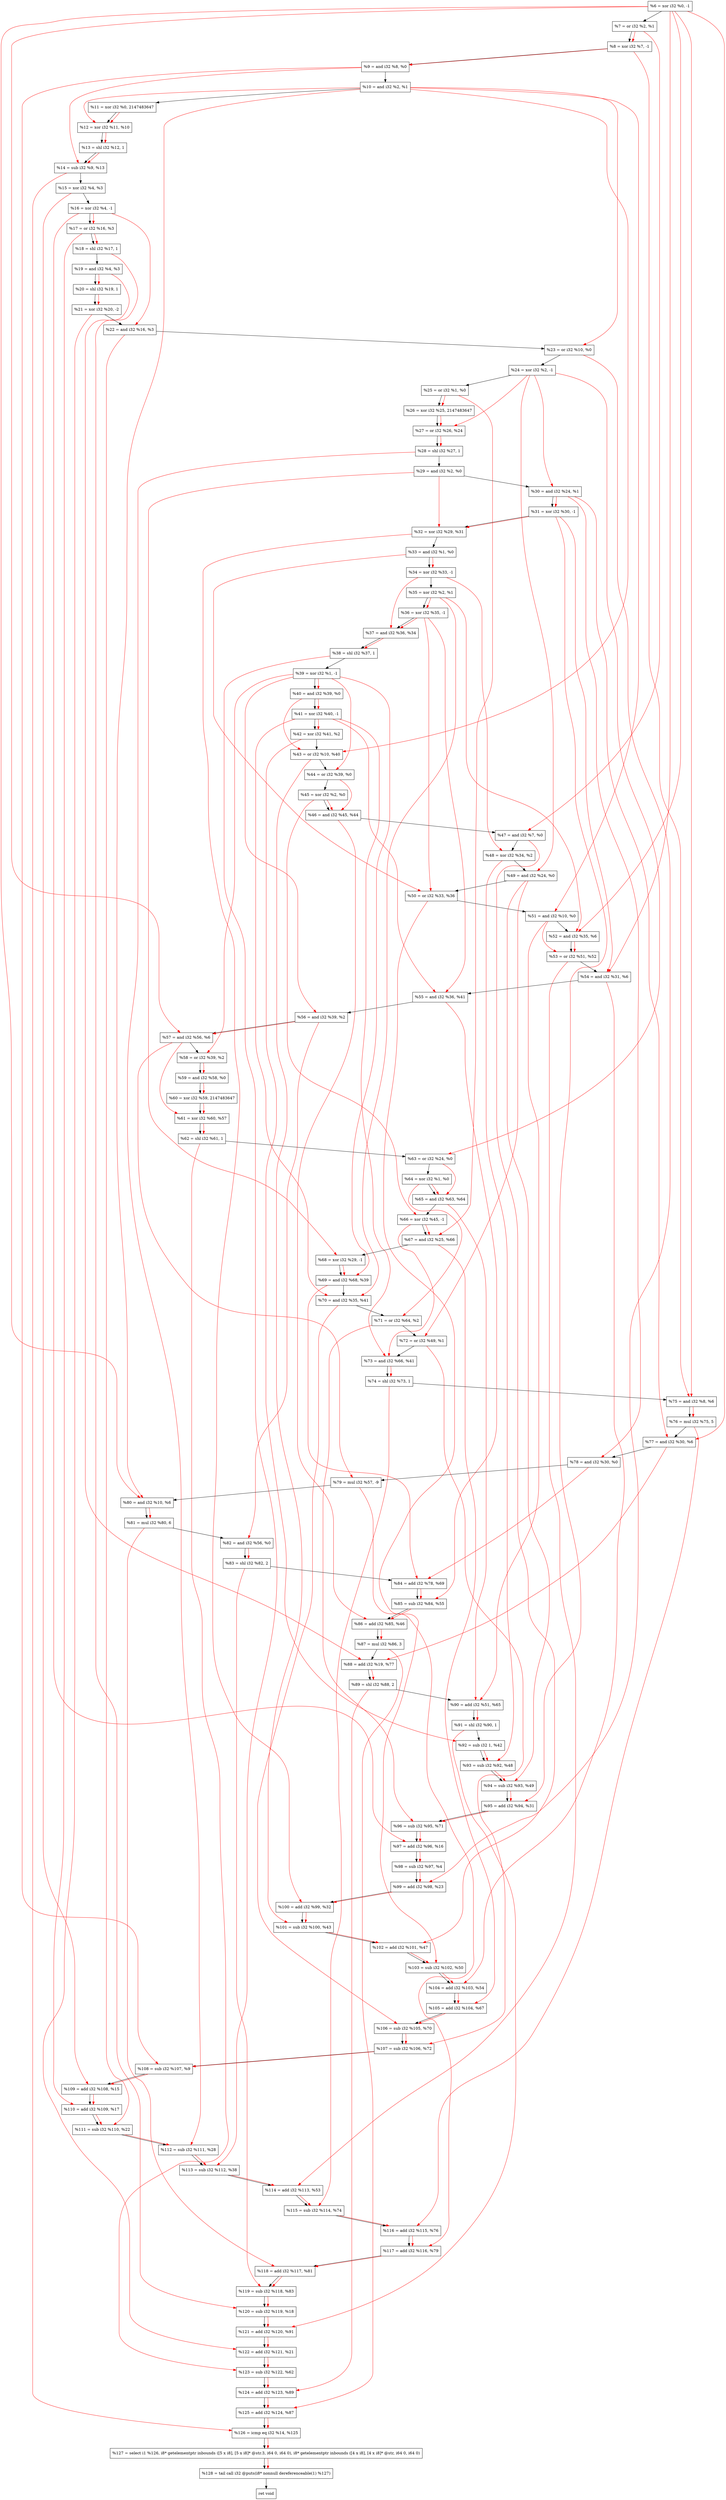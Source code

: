 digraph "DFG for'crackme' function" {
	Node0x10ed5d0[shape=record, label="  %6 = xor i32 %0, -1"];
	Node0x10ed640[shape=record, label="  %7 = or i32 %2, %1"];
	Node0x10ed6b0[shape=record, label="  %8 = xor i32 %7, -1"];
	Node0x10ed720[shape=record, label="  %9 = and i32 %8, %0"];
	Node0x10ed790[shape=record, label="  %10 = and i32 %2, %1"];
	Node0x10ed830[shape=record, label="  %11 = xor i32 %0, 2147483647"];
	Node0x10ed8a0[shape=record, label="  %12 = xor i32 %11, %10"];
	Node0x10ed940[shape=record, label="  %13 = shl i32 %12, 1"];
	Node0x10ed9b0[shape=record, label="  %14 = sub i32 %9, %13"];
	Node0x10eda20[shape=record, label="  %15 = xor i32 %4, %3"];
	Node0x10eda90[shape=record, label="  %16 = xor i32 %4, -1"];
	Node0x10edb00[shape=record, label="  %17 = or i32 %16, %3"];
	Node0x10edb70[shape=record, label="  %18 = shl i32 %17, 1"];
	Node0x10edbe0[shape=record, label="  %19 = and i32 %4, %3"];
	Node0x10edc50[shape=record, label="  %20 = shl i32 %19, 1"];
	Node0x10edcf0[shape=record, label="  %21 = xor i32 %20, -2"];
	Node0x10edd60[shape=record, label="  %22 = and i32 %16, %3"];
	Node0x10eddd0[shape=record, label="  %23 = or i32 %10, %0"];
	Node0x10ede40[shape=record, label="  %24 = xor i32 %2, -1"];
	Node0x10edeb0[shape=record, label="  %25 = or i32 %1, %0"];
	Node0x10edf20[shape=record, label="  %26 = xor i32 %25, 2147483647"];
	Node0x10edf90[shape=record, label="  %27 = or i32 %26, %24"];
	Node0x10ee000[shape=record, label="  %28 = shl i32 %27, 1"];
	Node0x10ee070[shape=record, label="  %29 = and i32 %2, %0"];
	Node0x10ee0e0[shape=record, label="  %30 = and i32 %24, %1"];
	Node0x10ee150[shape=record, label="  %31 = xor i32 %30, -1"];
	Node0x10ee1c0[shape=record, label="  %32 = xor i32 %29, %31"];
	Node0x10ee440[shape=record, label="  %33 = and i32 %1, %0"];
	Node0x10ee4b0[shape=record, label="  %34 = xor i32 %33, -1"];
	Node0x10ee520[shape=record, label="  %35 = xor i32 %2, %1"];
	Node0x10ee590[shape=record, label="  %36 = xor i32 %35, -1"];
	Node0x10ee600[shape=record, label="  %37 = and i32 %36, %34"];
	Node0x10ee670[shape=record, label="  %38 = shl i32 %37, 1"];
	Node0x10ee6e0[shape=record, label="  %39 = xor i32 %1, -1"];
	Node0x10ee750[shape=record, label="  %40 = and i32 %39, %0"];
	Node0x10ee7c0[shape=record, label="  %41 = xor i32 %40, -1"];
	Node0x10ee830[shape=record, label="  %42 = xor i32 %41, %2"];
	Node0x10ee8a0[shape=record, label="  %43 = or i32 %10, %40"];
	Node0x10ee910[shape=record, label="  %44 = or i32 %39, %0"];
	Node0x10ee980[shape=record, label="  %45 = xor i32 %2, %0"];
	Node0x10ee9f0[shape=record, label="  %46 = and i32 %45, %44"];
	Node0x10eea60[shape=record, label="  %47 = and i32 %7, %0"];
	Node0x10eead0[shape=record, label="  %48 = xor i32 %34, %2"];
	Node0x10eeb40[shape=record, label="  %49 = and i32 %24, %0"];
	Node0x10eebb0[shape=record, label="  %50 = or i32 %33, %36"];
	Node0x10eec20[shape=record, label="  %51 = and i32 %10, %0"];
	Node0x10eec90[shape=record, label="  %52 = and i32 %35, %6"];
	Node0x10eed00[shape=record, label="  %53 = or i32 %51, %52"];
	Node0x10eed70[shape=record, label="  %54 = and i32 %31, %6"];
	Node0x10eede0[shape=record, label="  %55 = and i32 %36, %41"];
	Node0x10eee50[shape=record, label="  %56 = and i32 %39, %2"];
	Node0x10eeec0[shape=record, label="  %57 = and i32 %56, %6"];
	Node0x10eef30[shape=record, label="  %58 = or i32 %39, %2"];
	Node0x10eefa0[shape=record, label="  %59 = and i32 %58, %0"];
	Node0x10ef010[shape=record, label="  %60 = xor i32 %59, 2147483647"];
	Node0x10ef080[shape=record, label="  %61 = xor i32 %60, %57"];
	Node0x10ef0f0[shape=record, label="  %62 = shl i32 %61, 1"];
	Node0x10ef160[shape=record, label="  %63 = or i32 %24, %0"];
	Node0x10ef1d0[shape=record, label="  %64 = xor i32 %1, %0"];
	Node0x10ef650[shape=record, label="  %65 = and i32 %63, %64"];
	Node0x10ef6c0[shape=record, label="  %66 = xor i32 %45, -1"];
	Node0x10ef730[shape=record, label="  %67 = and i32 %25, %66"];
	Node0x10ef7a0[shape=record, label="  %68 = xor i32 %29, -1"];
	Node0x10ef810[shape=record, label="  %69 = and i32 %68, %39"];
	Node0x10ef880[shape=record, label="  %70 = and i32 %35, %41"];
	Node0x10ef8f0[shape=record, label="  %71 = or i32 %64, %2"];
	Node0x10ef960[shape=record, label="  %72 = or i32 %49, %1"];
	Node0x10ef9d0[shape=record, label="  %73 = and i32 %66, %41"];
	Node0x10efa40[shape=record, label="  %74 = shl i32 %73, 1"];
	Node0x10efab0[shape=record, label="  %75 = and i32 %8, %6"];
	Node0x10efb50[shape=record, label="  %76 = mul i32 %75, 5"];
	Node0x10efbc0[shape=record, label="  %77 = and i32 %30, %6"];
	Node0x10efc30[shape=record, label="  %78 = and i32 %30, %0"];
	Node0x10efcd0[shape=record, label="  %79 = mul i32 %57, -9"];
	Node0x10efd40[shape=record, label="  %80 = and i32 %10, %6"];
	Node0x10efde0[shape=record, label="  %81 = mul i32 %80, 6"];
	Node0x10efe50[shape=record, label="  %82 = and i32 %56, %0"];
	Node0x10efef0[shape=record, label="  %83 = shl i32 %82, 2"];
	Node0x10eff60[shape=record, label="  %84 = add i32 %78, %69"];
	Node0x10effd0[shape=record, label="  %85 = sub i32 %84, %55"];
	Node0x10f0040[shape=record, label="  %86 = add i32 %85, %46"];
	Node0x10f00e0[shape=record, label="  %87 = mul i32 %86, 3"];
	Node0x10f0150[shape=record, label="  %88 = add i32 %19, %77"];
	Node0x10f01c0[shape=record, label="  %89 = shl i32 %88, 2"];
	Node0x10f0230[shape=record, label="  %90 = add i32 %51, %65"];
	Node0x10f02a0[shape=record, label="  %91 = shl i32 %90, 1"];
	Node0x10f0310[shape=record, label="  %92 = sub i32 1, %42"];
	Node0x10f0380[shape=record, label="  %93 = sub i32 %92, %48"];
	Node0x10f03f0[shape=record, label="  %94 = sub i32 %93, %49"];
	Node0x10f0460[shape=record, label="  %95 = add i32 %94, %31"];
	Node0x10f04d0[shape=record, label="  %96 = sub i32 %95, %71"];
	Node0x10f0540[shape=record, label="  %97 = add i32 %96, %16"];
	Node0x10f05b0[shape=record, label="  %98 = sub i32 %97, %4"];
	Node0x10f0620[shape=record, label="  %99 = add i32 %98, %23"];
	Node0x10f0690[shape=record, label="  %100 = add i32 %99, %32"];
	Node0x10f0700[shape=record, label="  %101 = sub i32 %100, %43"];
	Node0x10f0770[shape=record, label="  %102 = add i32 %101, %47"];
	Node0x10f07e0[shape=record, label="  %103 = sub i32 %102, %50"];
	Node0x10f0850[shape=record, label="  %104 = add i32 %103, %54"];
	Node0x10f08c0[shape=record, label="  %105 = add i32 %104, %67"];
	Node0x10f0930[shape=record, label="  %106 = sub i32 %105, %70"];
	Node0x10f09a0[shape=record, label="  %107 = sub i32 %106, %72"];
	Node0x10f0a10[shape=record, label="  %108 = sub i32 %107, %9"];
	Node0x10f0a80[shape=record, label="  %109 = add i32 %108, %15"];
	Node0x10f0af0[shape=record, label="  %110 = add i32 %109, %17"];
	Node0x10f0b60[shape=record, label="  %111 = sub i32 %110, %22"];
	Node0x10f0bd0[shape=record, label="  %112 = sub i32 %111, %28"];
	Node0x10f0c40[shape=record, label="  %113 = sub i32 %112, %38"];
	Node0x10f0cb0[shape=record, label="  %114 = add i32 %113, %53"];
	Node0x10f0d20[shape=record, label="  %115 = sub i32 %114, %74"];
	Node0x10f0d90[shape=record, label="  %116 = add i32 %115, %76"];
	Node0x10f0e00[shape=record, label="  %117 = add i32 %116, %79"];
	Node0x10f0e70[shape=record, label="  %118 = add i32 %117, %81"];
	Node0x10f0ee0[shape=record, label="  %119 = sub i32 %118, %83"];
	Node0x10f0f50[shape=record, label="  %120 = sub i32 %119, %18"];
	Node0x10f0fc0[shape=record, label="  %121 = add i32 %120, %91"];
	Node0x10f1030[shape=record, label="  %122 = add i32 %121, %21"];
	Node0x10f10a0[shape=record, label="  %123 = sub i32 %122, %62"];
	Node0x10f1110[shape=record, label="  %124 = add i32 %123, %89"];
	Node0x10f1180[shape=record, label="  %125 = add i32 %124, %87"];
	Node0x10f11f0[shape=record, label="  %126 = icmp eq i32 %14, %125"];
	Node0x108d268[shape=record, label="  %127 = select i1 %126, i8* getelementptr inbounds ([5 x i8], [5 x i8]* @str.3, i64 0, i64 0), i8* getelementptr inbounds ([4 x i8], [4 x i8]* @str, i64 0, i64 0)"];
	Node0x10f1480[shape=record, label="  %128 = tail call i32 @puts(i8* nonnull dereferenceable(1) %127)"];
	Node0x10f1ce0[shape=record, label="  ret void"];
	Node0x10ed5d0 -> Node0x10ed640;
	Node0x10ed640 -> Node0x10ed6b0;
	Node0x10ed6b0 -> Node0x10ed720;
	Node0x10ed720 -> Node0x10ed790;
	Node0x10ed790 -> Node0x10ed830;
	Node0x10ed830 -> Node0x10ed8a0;
	Node0x10ed8a0 -> Node0x10ed940;
	Node0x10ed940 -> Node0x10ed9b0;
	Node0x10ed9b0 -> Node0x10eda20;
	Node0x10eda20 -> Node0x10eda90;
	Node0x10eda90 -> Node0x10edb00;
	Node0x10edb00 -> Node0x10edb70;
	Node0x10edb70 -> Node0x10edbe0;
	Node0x10edbe0 -> Node0x10edc50;
	Node0x10edc50 -> Node0x10edcf0;
	Node0x10edcf0 -> Node0x10edd60;
	Node0x10edd60 -> Node0x10eddd0;
	Node0x10eddd0 -> Node0x10ede40;
	Node0x10ede40 -> Node0x10edeb0;
	Node0x10edeb0 -> Node0x10edf20;
	Node0x10edf20 -> Node0x10edf90;
	Node0x10edf90 -> Node0x10ee000;
	Node0x10ee000 -> Node0x10ee070;
	Node0x10ee070 -> Node0x10ee0e0;
	Node0x10ee0e0 -> Node0x10ee150;
	Node0x10ee150 -> Node0x10ee1c0;
	Node0x10ee1c0 -> Node0x10ee440;
	Node0x10ee440 -> Node0x10ee4b0;
	Node0x10ee4b0 -> Node0x10ee520;
	Node0x10ee520 -> Node0x10ee590;
	Node0x10ee590 -> Node0x10ee600;
	Node0x10ee600 -> Node0x10ee670;
	Node0x10ee670 -> Node0x10ee6e0;
	Node0x10ee6e0 -> Node0x10ee750;
	Node0x10ee750 -> Node0x10ee7c0;
	Node0x10ee7c0 -> Node0x10ee830;
	Node0x10ee830 -> Node0x10ee8a0;
	Node0x10ee8a0 -> Node0x10ee910;
	Node0x10ee910 -> Node0x10ee980;
	Node0x10ee980 -> Node0x10ee9f0;
	Node0x10ee9f0 -> Node0x10eea60;
	Node0x10eea60 -> Node0x10eead0;
	Node0x10eead0 -> Node0x10eeb40;
	Node0x10eeb40 -> Node0x10eebb0;
	Node0x10eebb0 -> Node0x10eec20;
	Node0x10eec20 -> Node0x10eec90;
	Node0x10eec90 -> Node0x10eed00;
	Node0x10eed00 -> Node0x10eed70;
	Node0x10eed70 -> Node0x10eede0;
	Node0x10eede0 -> Node0x10eee50;
	Node0x10eee50 -> Node0x10eeec0;
	Node0x10eeec0 -> Node0x10eef30;
	Node0x10eef30 -> Node0x10eefa0;
	Node0x10eefa0 -> Node0x10ef010;
	Node0x10ef010 -> Node0x10ef080;
	Node0x10ef080 -> Node0x10ef0f0;
	Node0x10ef0f0 -> Node0x10ef160;
	Node0x10ef160 -> Node0x10ef1d0;
	Node0x10ef1d0 -> Node0x10ef650;
	Node0x10ef650 -> Node0x10ef6c0;
	Node0x10ef6c0 -> Node0x10ef730;
	Node0x10ef730 -> Node0x10ef7a0;
	Node0x10ef7a0 -> Node0x10ef810;
	Node0x10ef810 -> Node0x10ef880;
	Node0x10ef880 -> Node0x10ef8f0;
	Node0x10ef8f0 -> Node0x10ef960;
	Node0x10ef960 -> Node0x10ef9d0;
	Node0x10ef9d0 -> Node0x10efa40;
	Node0x10efa40 -> Node0x10efab0;
	Node0x10efab0 -> Node0x10efb50;
	Node0x10efb50 -> Node0x10efbc0;
	Node0x10efbc0 -> Node0x10efc30;
	Node0x10efc30 -> Node0x10efcd0;
	Node0x10efcd0 -> Node0x10efd40;
	Node0x10efd40 -> Node0x10efde0;
	Node0x10efde0 -> Node0x10efe50;
	Node0x10efe50 -> Node0x10efef0;
	Node0x10efef0 -> Node0x10eff60;
	Node0x10eff60 -> Node0x10effd0;
	Node0x10effd0 -> Node0x10f0040;
	Node0x10f0040 -> Node0x10f00e0;
	Node0x10f00e0 -> Node0x10f0150;
	Node0x10f0150 -> Node0x10f01c0;
	Node0x10f01c0 -> Node0x10f0230;
	Node0x10f0230 -> Node0x10f02a0;
	Node0x10f02a0 -> Node0x10f0310;
	Node0x10f0310 -> Node0x10f0380;
	Node0x10f0380 -> Node0x10f03f0;
	Node0x10f03f0 -> Node0x10f0460;
	Node0x10f0460 -> Node0x10f04d0;
	Node0x10f04d0 -> Node0x10f0540;
	Node0x10f0540 -> Node0x10f05b0;
	Node0x10f05b0 -> Node0x10f0620;
	Node0x10f0620 -> Node0x10f0690;
	Node0x10f0690 -> Node0x10f0700;
	Node0x10f0700 -> Node0x10f0770;
	Node0x10f0770 -> Node0x10f07e0;
	Node0x10f07e0 -> Node0x10f0850;
	Node0x10f0850 -> Node0x10f08c0;
	Node0x10f08c0 -> Node0x10f0930;
	Node0x10f0930 -> Node0x10f09a0;
	Node0x10f09a0 -> Node0x10f0a10;
	Node0x10f0a10 -> Node0x10f0a80;
	Node0x10f0a80 -> Node0x10f0af0;
	Node0x10f0af0 -> Node0x10f0b60;
	Node0x10f0b60 -> Node0x10f0bd0;
	Node0x10f0bd0 -> Node0x10f0c40;
	Node0x10f0c40 -> Node0x10f0cb0;
	Node0x10f0cb0 -> Node0x10f0d20;
	Node0x10f0d20 -> Node0x10f0d90;
	Node0x10f0d90 -> Node0x10f0e00;
	Node0x10f0e00 -> Node0x10f0e70;
	Node0x10f0e70 -> Node0x10f0ee0;
	Node0x10f0ee0 -> Node0x10f0f50;
	Node0x10f0f50 -> Node0x10f0fc0;
	Node0x10f0fc0 -> Node0x10f1030;
	Node0x10f1030 -> Node0x10f10a0;
	Node0x10f10a0 -> Node0x10f1110;
	Node0x10f1110 -> Node0x10f1180;
	Node0x10f1180 -> Node0x10f11f0;
	Node0x10f11f0 -> Node0x108d268;
	Node0x108d268 -> Node0x10f1480;
	Node0x10f1480 -> Node0x10f1ce0;
edge [color=red]
	Node0x10ed640 -> Node0x10ed6b0;
	Node0x10ed6b0 -> Node0x10ed720;
	Node0x10ed830 -> Node0x10ed8a0;
	Node0x10ed790 -> Node0x10ed8a0;
	Node0x10ed8a0 -> Node0x10ed940;
	Node0x10ed720 -> Node0x10ed9b0;
	Node0x10ed940 -> Node0x10ed9b0;
	Node0x10eda90 -> Node0x10edb00;
	Node0x10edb00 -> Node0x10edb70;
	Node0x10edbe0 -> Node0x10edc50;
	Node0x10edc50 -> Node0x10edcf0;
	Node0x10eda90 -> Node0x10edd60;
	Node0x10ed790 -> Node0x10eddd0;
	Node0x10edeb0 -> Node0x10edf20;
	Node0x10edf20 -> Node0x10edf90;
	Node0x10ede40 -> Node0x10edf90;
	Node0x10edf90 -> Node0x10ee000;
	Node0x10ede40 -> Node0x10ee0e0;
	Node0x10ee0e0 -> Node0x10ee150;
	Node0x10ee070 -> Node0x10ee1c0;
	Node0x10ee150 -> Node0x10ee1c0;
	Node0x10ee440 -> Node0x10ee4b0;
	Node0x10ee520 -> Node0x10ee590;
	Node0x10ee590 -> Node0x10ee600;
	Node0x10ee4b0 -> Node0x10ee600;
	Node0x10ee600 -> Node0x10ee670;
	Node0x10ee6e0 -> Node0x10ee750;
	Node0x10ee750 -> Node0x10ee7c0;
	Node0x10ee7c0 -> Node0x10ee830;
	Node0x10ed790 -> Node0x10ee8a0;
	Node0x10ee750 -> Node0x10ee8a0;
	Node0x10ee6e0 -> Node0x10ee910;
	Node0x10ee980 -> Node0x10ee9f0;
	Node0x10ee910 -> Node0x10ee9f0;
	Node0x10ed640 -> Node0x10eea60;
	Node0x10ee4b0 -> Node0x10eead0;
	Node0x10ede40 -> Node0x10eeb40;
	Node0x10ee440 -> Node0x10eebb0;
	Node0x10ee590 -> Node0x10eebb0;
	Node0x10ed790 -> Node0x10eec20;
	Node0x10ee520 -> Node0x10eec90;
	Node0x10ed5d0 -> Node0x10eec90;
	Node0x10eec20 -> Node0x10eed00;
	Node0x10eec90 -> Node0x10eed00;
	Node0x10ee150 -> Node0x10eed70;
	Node0x10ed5d0 -> Node0x10eed70;
	Node0x10ee590 -> Node0x10eede0;
	Node0x10ee7c0 -> Node0x10eede0;
	Node0x10ee6e0 -> Node0x10eee50;
	Node0x10eee50 -> Node0x10eeec0;
	Node0x10ed5d0 -> Node0x10eeec0;
	Node0x10ee6e0 -> Node0x10eef30;
	Node0x10eef30 -> Node0x10eefa0;
	Node0x10eefa0 -> Node0x10ef010;
	Node0x10ef010 -> Node0x10ef080;
	Node0x10eeec0 -> Node0x10ef080;
	Node0x10ef080 -> Node0x10ef0f0;
	Node0x10ede40 -> Node0x10ef160;
	Node0x10ef160 -> Node0x10ef650;
	Node0x10ef1d0 -> Node0x10ef650;
	Node0x10ee980 -> Node0x10ef6c0;
	Node0x10edeb0 -> Node0x10ef730;
	Node0x10ef6c0 -> Node0x10ef730;
	Node0x10ee070 -> Node0x10ef7a0;
	Node0x10ef7a0 -> Node0x10ef810;
	Node0x10ee6e0 -> Node0x10ef810;
	Node0x10ee520 -> Node0x10ef880;
	Node0x10ee7c0 -> Node0x10ef880;
	Node0x10ef1d0 -> Node0x10ef8f0;
	Node0x10eeb40 -> Node0x10ef960;
	Node0x10ef6c0 -> Node0x10ef9d0;
	Node0x10ee7c0 -> Node0x10ef9d0;
	Node0x10ef9d0 -> Node0x10efa40;
	Node0x10ed6b0 -> Node0x10efab0;
	Node0x10ed5d0 -> Node0x10efab0;
	Node0x10efab0 -> Node0x10efb50;
	Node0x10ee0e0 -> Node0x10efbc0;
	Node0x10ed5d0 -> Node0x10efbc0;
	Node0x10ee0e0 -> Node0x10efc30;
	Node0x10eeec0 -> Node0x10efcd0;
	Node0x10ed790 -> Node0x10efd40;
	Node0x10ed5d0 -> Node0x10efd40;
	Node0x10efd40 -> Node0x10efde0;
	Node0x10eee50 -> Node0x10efe50;
	Node0x10efe50 -> Node0x10efef0;
	Node0x10efc30 -> Node0x10eff60;
	Node0x10ef810 -> Node0x10eff60;
	Node0x10eff60 -> Node0x10effd0;
	Node0x10eede0 -> Node0x10effd0;
	Node0x10effd0 -> Node0x10f0040;
	Node0x10ee9f0 -> Node0x10f0040;
	Node0x10f0040 -> Node0x10f00e0;
	Node0x10edbe0 -> Node0x10f0150;
	Node0x10efbc0 -> Node0x10f0150;
	Node0x10f0150 -> Node0x10f01c0;
	Node0x10eec20 -> Node0x10f0230;
	Node0x10ef650 -> Node0x10f0230;
	Node0x10f0230 -> Node0x10f02a0;
	Node0x10ee830 -> Node0x10f0310;
	Node0x10f0310 -> Node0x10f0380;
	Node0x10eead0 -> Node0x10f0380;
	Node0x10f0380 -> Node0x10f03f0;
	Node0x10eeb40 -> Node0x10f03f0;
	Node0x10f03f0 -> Node0x10f0460;
	Node0x10ee150 -> Node0x10f0460;
	Node0x10f0460 -> Node0x10f04d0;
	Node0x10ef8f0 -> Node0x10f04d0;
	Node0x10f04d0 -> Node0x10f0540;
	Node0x10eda90 -> Node0x10f0540;
	Node0x10f0540 -> Node0x10f05b0;
	Node0x10f05b0 -> Node0x10f0620;
	Node0x10eddd0 -> Node0x10f0620;
	Node0x10f0620 -> Node0x10f0690;
	Node0x10ee1c0 -> Node0x10f0690;
	Node0x10f0690 -> Node0x10f0700;
	Node0x10ee8a0 -> Node0x10f0700;
	Node0x10f0700 -> Node0x10f0770;
	Node0x10eea60 -> Node0x10f0770;
	Node0x10f0770 -> Node0x10f07e0;
	Node0x10eebb0 -> Node0x10f07e0;
	Node0x10f07e0 -> Node0x10f0850;
	Node0x10eed70 -> Node0x10f0850;
	Node0x10f0850 -> Node0x10f08c0;
	Node0x10ef730 -> Node0x10f08c0;
	Node0x10f08c0 -> Node0x10f0930;
	Node0x10ef880 -> Node0x10f0930;
	Node0x10f0930 -> Node0x10f09a0;
	Node0x10ef960 -> Node0x10f09a0;
	Node0x10f09a0 -> Node0x10f0a10;
	Node0x10ed720 -> Node0x10f0a10;
	Node0x10f0a10 -> Node0x10f0a80;
	Node0x10eda20 -> Node0x10f0a80;
	Node0x10f0a80 -> Node0x10f0af0;
	Node0x10edb00 -> Node0x10f0af0;
	Node0x10f0af0 -> Node0x10f0b60;
	Node0x10edd60 -> Node0x10f0b60;
	Node0x10f0b60 -> Node0x10f0bd0;
	Node0x10ee000 -> Node0x10f0bd0;
	Node0x10f0bd0 -> Node0x10f0c40;
	Node0x10ee670 -> Node0x10f0c40;
	Node0x10f0c40 -> Node0x10f0cb0;
	Node0x10eed00 -> Node0x10f0cb0;
	Node0x10f0cb0 -> Node0x10f0d20;
	Node0x10efa40 -> Node0x10f0d20;
	Node0x10f0d20 -> Node0x10f0d90;
	Node0x10efb50 -> Node0x10f0d90;
	Node0x10f0d90 -> Node0x10f0e00;
	Node0x10efcd0 -> Node0x10f0e00;
	Node0x10f0e00 -> Node0x10f0e70;
	Node0x10efde0 -> Node0x10f0e70;
	Node0x10f0e70 -> Node0x10f0ee0;
	Node0x10efef0 -> Node0x10f0ee0;
	Node0x10f0ee0 -> Node0x10f0f50;
	Node0x10edb70 -> Node0x10f0f50;
	Node0x10f0f50 -> Node0x10f0fc0;
	Node0x10f02a0 -> Node0x10f0fc0;
	Node0x10f0fc0 -> Node0x10f1030;
	Node0x10edcf0 -> Node0x10f1030;
	Node0x10f1030 -> Node0x10f10a0;
	Node0x10ef0f0 -> Node0x10f10a0;
	Node0x10f10a0 -> Node0x10f1110;
	Node0x10f01c0 -> Node0x10f1110;
	Node0x10f1110 -> Node0x10f1180;
	Node0x10f00e0 -> Node0x10f1180;
	Node0x10ed9b0 -> Node0x10f11f0;
	Node0x10f1180 -> Node0x10f11f0;
	Node0x10f11f0 -> Node0x108d268;
	Node0x108d268 -> Node0x10f1480;
}
